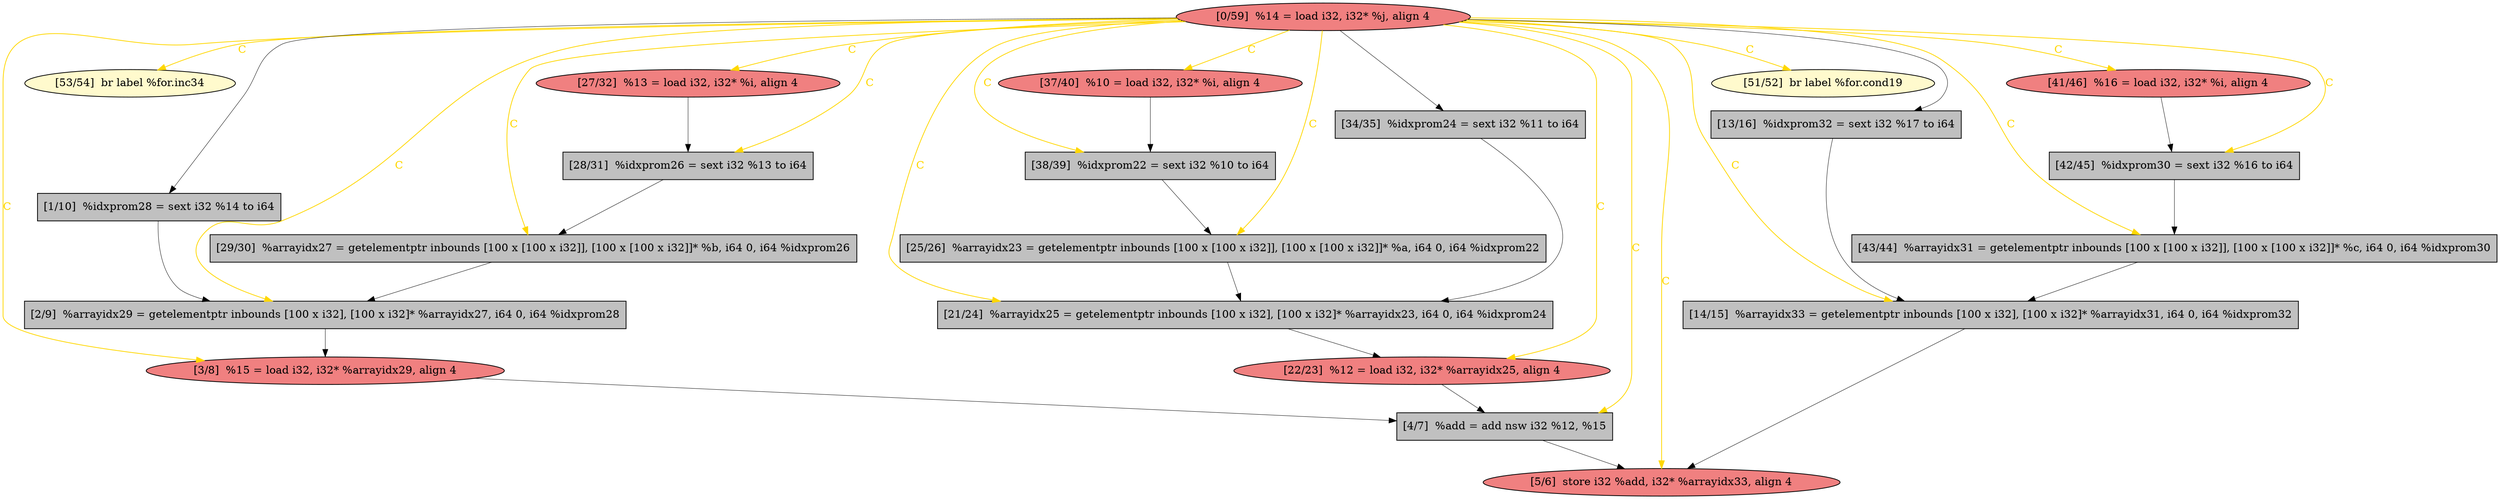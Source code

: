 
digraph G {


node987 [fillcolor=grey,label="[42/45]  %idxprom30 = sext i32 %16 to i64",shape=rectangle,style=filled ]
node986 [fillcolor=lemonchiffon,label="[53/54]  br label %for.inc34",shape=ellipse,style=filled ]
node985 [fillcolor=grey,label="[43/44]  %arrayidx31 = getelementptr inbounds [100 x [100 x i32]], [100 x [100 x i32]]* %c, i64 0, i64 %idxprom30",shape=rectangle,style=filled ]
node984 [fillcolor=grey,label="[2/9]  %arrayidx29 = getelementptr inbounds [100 x i32], [100 x i32]* %arrayidx27, i64 0, i64 %idxprom28",shape=rectangle,style=filled ]
node983 [fillcolor=grey,label="[34/35]  %idxprom24 = sext i32 %11 to i64",shape=rectangle,style=filled ]
node971 [fillcolor=lightcoral,label="[41/46]  %16 = load i32, i32* %i, align 4",shape=ellipse,style=filled ]
node974 [fillcolor=lightcoral,label="[3/8]  %15 = load i32, i32* %arrayidx29, align 4",shape=ellipse,style=filled ]
node970 [fillcolor=lightcoral,label="[37/40]  %10 = load i32, i32* %i, align 4",shape=ellipse,style=filled ]
node969 [fillcolor=lightcoral,label="[27/32]  %13 = load i32, i32* %i, align 4",shape=ellipse,style=filled ]
node976 [fillcolor=lightcoral,label="[22/23]  %12 = load i32, i32* %arrayidx25, align 4",shape=ellipse,style=filled ]
node973 [fillcolor=grey,label="[1/10]  %idxprom28 = sext i32 %14 to i64",shape=rectangle,style=filled ]
node977 [fillcolor=grey,label="[25/26]  %arrayidx23 = getelementptr inbounds [100 x [100 x i32]], [100 x [100 x i32]]* %a, i64 0, i64 %idxprom22",shape=rectangle,style=filled ]
node967 [fillcolor=grey,label="[29/30]  %arrayidx27 = getelementptr inbounds [100 x [100 x i32]], [100 x [100 x i32]]* %b, i64 0, i64 %idxprom26",shape=rectangle,style=filled ]
node968 [fillcolor=grey,label="[38/39]  %idxprom22 = sext i32 %10 to i64",shape=rectangle,style=filled ]
node979 [fillcolor=lightcoral,label="[5/6]  store i32 %add, i32* %arrayidx33, align 4",shape=ellipse,style=filled ]
node972 [fillcolor=grey,label="[14/15]  %arrayidx33 = getelementptr inbounds [100 x i32], [100 x i32]* %arrayidx31, i64 0, i64 %idxprom32",shape=rectangle,style=filled ]
node975 [fillcolor=lightcoral,label="[0/59]  %14 = load i32, i32* %j, align 4",shape=ellipse,style=filled ]
node981 [fillcolor=lemonchiffon,label="[51/52]  br label %for.cond19",shape=ellipse,style=filled ]
node978 [fillcolor=grey,label="[13/16]  %idxprom32 = sext i32 %17 to i64",shape=rectangle,style=filled ]
node982 [fillcolor=grey,label="[28/31]  %idxprom26 = sext i32 %13 to i64",shape=rectangle,style=filled ]
node966 [fillcolor=grey,label="[21/24]  %arrayidx25 = getelementptr inbounds [100 x i32], [100 x i32]* %arrayidx23, i64 0, i64 %idxprom24",shape=rectangle,style=filled ]
node980 [fillcolor=grey,label="[4/7]  %add = add nsw i32 %12, %15",shape=rectangle,style=filled ]

node987->node985 [style=solid,color=black,label="",penwidth=0.5,fontcolor=black ]
node976->node980 [style=solid,color=black,label="",penwidth=0.5,fontcolor=black ]
node972->node979 [style=solid,color=black,label="",penwidth=0.5,fontcolor=black ]
node970->node968 [style=solid,color=black,label="",penwidth=0.5,fontcolor=black ]
node975->node980 [style=solid,color=gold,label="C",penwidth=1.0,fontcolor=gold ]
node975->node985 [style=solid,color=gold,label="C",penwidth=1.0,fontcolor=gold ]
node969->node982 [style=solid,color=black,label="",penwidth=0.5,fontcolor=black ]
node975->node973 [style=solid,color=black,label="",penwidth=0.5,fontcolor=black ]
node983->node966 [style=solid,color=black,label="",penwidth=0.5,fontcolor=black ]
node985->node972 [style=solid,color=black,label="",penwidth=0.5,fontcolor=black ]
node975->node987 [style=solid,color=gold,label="C",penwidth=1.0,fontcolor=gold ]
node974->node980 [style=solid,color=black,label="",penwidth=0.5,fontcolor=black ]
node968->node977 [style=solid,color=black,label="",penwidth=0.5,fontcolor=black ]
node982->node967 [style=solid,color=black,label="",penwidth=0.5,fontcolor=black ]
node966->node976 [style=solid,color=black,label="",penwidth=0.5,fontcolor=black ]
node978->node972 [style=solid,color=black,label="",penwidth=0.5,fontcolor=black ]
node984->node974 [style=solid,color=black,label="",penwidth=0.5,fontcolor=black ]
node967->node984 [style=solid,color=black,label="",penwidth=0.5,fontcolor=black ]
node975->node976 [style=solid,color=gold,label="C",penwidth=1.0,fontcolor=gold ]
node975->node977 [style=solid,color=gold,label="C",penwidth=1.0,fontcolor=gold ]
node975->node979 [style=solid,color=gold,label="C",penwidth=1.0,fontcolor=gold ]
node973->node984 [style=solid,color=black,label="",penwidth=0.5,fontcolor=black ]
node975->node971 [style=solid,color=gold,label="C",penwidth=1.0,fontcolor=gold ]
node975->node986 [style=solid,color=gold,label="C",penwidth=1.0,fontcolor=gold ]
node980->node979 [style=solid,color=black,label="",penwidth=0.5,fontcolor=black ]
node977->node966 [style=solid,color=black,label="",penwidth=0.5,fontcolor=black ]
node975->node983 [style=solid,color=black,label="",penwidth=0.5,fontcolor=black ]
node975->node984 [style=solid,color=gold,label="C",penwidth=1.0,fontcolor=gold ]
node975->node982 [style=solid,color=gold,label="C",penwidth=1.0,fontcolor=gold ]
node975->node981 [style=solid,color=gold,label="C",penwidth=1.0,fontcolor=gold ]
node975->node967 [style=solid,color=gold,label="C",penwidth=1.0,fontcolor=gold ]
node971->node987 [style=solid,color=black,label="",penwidth=0.5,fontcolor=black ]
node975->node966 [style=solid,color=gold,label="C",penwidth=1.0,fontcolor=gold ]
node975->node968 [style=solid,color=gold,label="C",penwidth=1.0,fontcolor=gold ]
node975->node972 [style=solid,color=gold,label="C",penwidth=1.0,fontcolor=gold ]
node975->node970 [style=solid,color=gold,label="C",penwidth=1.0,fontcolor=gold ]
node975->node974 [style=solid,color=gold,label="C",penwidth=1.0,fontcolor=gold ]
node975->node978 [style=solid,color=black,label="",penwidth=0.5,fontcolor=black ]
node975->node969 [style=solid,color=gold,label="C",penwidth=1.0,fontcolor=gold ]


}
